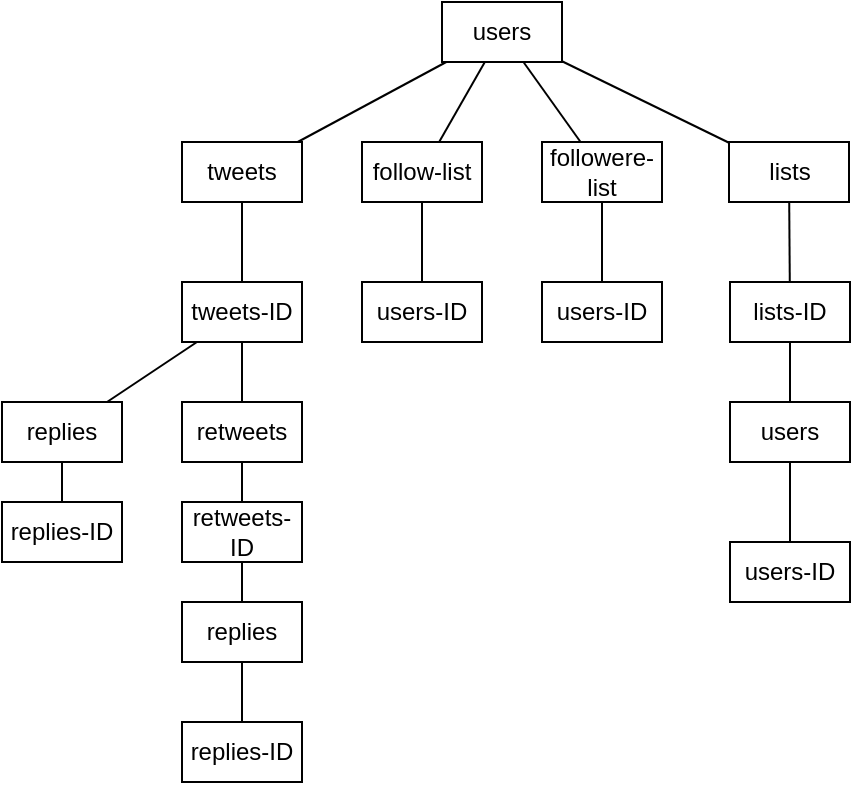 <mxfile version="20.5.3" type="github">
  <diagram id="aAmvfXJiaD-3gEnAvCkZ" name="ページ1">
    <mxGraphModel dx="1547" dy="794" grid="1" gridSize="10" guides="1" tooltips="1" connect="1" arrows="1" fold="1" page="1" pageScale="1" pageWidth="827" pageHeight="1169" math="0" shadow="0">
      <root>
        <mxCell id="0" />
        <mxCell id="1" parent="0" />
        <mxCell id="m2bKb9FpEYA-puTCjQVF-1" value="users" style="rounded=0;whiteSpace=wrap;html=1;" vertex="1" parent="1">
          <mxGeometry x="240" y="100" width="60" height="30" as="geometry" />
        </mxCell>
        <mxCell id="m2bKb9FpEYA-puTCjQVF-2" value="retweets-ID" style="rounded=0;whiteSpace=wrap;html=1;" vertex="1" parent="1">
          <mxGeometry x="110" y="350" width="60" height="30" as="geometry" />
        </mxCell>
        <mxCell id="m2bKb9FpEYA-puTCjQVF-3" value="users-ID" style="rounded=0;whiteSpace=wrap;html=1;" vertex="1" parent="1">
          <mxGeometry x="384" y="370" width="60" height="30" as="geometry" />
        </mxCell>
        <mxCell id="m2bKb9FpEYA-puTCjQVF-4" value="users" style="rounded=0;whiteSpace=wrap;html=1;" vertex="1" parent="1">
          <mxGeometry x="384" y="300" width="60" height="30" as="geometry" />
        </mxCell>
        <mxCell id="m2bKb9FpEYA-puTCjQVF-5" value="lists-ID" style="rounded=0;whiteSpace=wrap;html=1;" vertex="1" parent="1">
          <mxGeometry x="384" y="240" width="60" height="30" as="geometry" />
        </mxCell>
        <mxCell id="m2bKb9FpEYA-puTCjQVF-6" value="users-ID" style="rounded=0;whiteSpace=wrap;html=1;" vertex="1" parent="1">
          <mxGeometry x="290" y="240" width="60" height="30" as="geometry" />
        </mxCell>
        <mxCell id="m2bKb9FpEYA-puTCjQVF-7" value="users-ID" style="rounded=0;whiteSpace=wrap;html=1;" vertex="1" parent="1">
          <mxGeometry x="200" y="240" width="60" height="30" as="geometry" />
        </mxCell>
        <mxCell id="m2bKb9FpEYA-puTCjQVF-8" value="lists" style="rounded=0;whiteSpace=wrap;html=1;" vertex="1" parent="1">
          <mxGeometry x="383.5" y="170" width="60" height="30" as="geometry" />
        </mxCell>
        <mxCell id="m2bKb9FpEYA-puTCjQVF-9" value="followere-list" style="rounded=0;whiteSpace=wrap;html=1;" vertex="1" parent="1">
          <mxGeometry x="290" y="170" width="60" height="30" as="geometry" />
        </mxCell>
        <mxCell id="m2bKb9FpEYA-puTCjQVF-10" value="follow-list" style="rounded=0;whiteSpace=wrap;html=1;" vertex="1" parent="1">
          <mxGeometry x="200" y="170" width="60" height="30" as="geometry" />
        </mxCell>
        <mxCell id="m2bKb9FpEYA-puTCjQVF-11" value="tweets" style="rounded=0;whiteSpace=wrap;html=1;" vertex="1" parent="1">
          <mxGeometry x="110" y="170" width="60" height="30" as="geometry" />
        </mxCell>
        <mxCell id="m2bKb9FpEYA-puTCjQVF-14" value="replies-ID" style="rounded=0;whiteSpace=wrap;html=1;" vertex="1" parent="1">
          <mxGeometry x="20" y="350" width="60" height="30" as="geometry" />
        </mxCell>
        <mxCell id="m2bKb9FpEYA-puTCjQVF-15" value="replies" style="rounded=0;whiteSpace=wrap;html=1;" vertex="1" parent="1">
          <mxGeometry x="20" y="300" width="60" height="30" as="geometry" />
        </mxCell>
        <mxCell id="m2bKb9FpEYA-puTCjQVF-16" value="retweets" style="rounded=0;whiteSpace=wrap;html=1;" vertex="1" parent="1">
          <mxGeometry x="110" y="300" width="60" height="30" as="geometry" />
        </mxCell>
        <mxCell id="m2bKb9FpEYA-puTCjQVF-17" value="tweets-ID" style="rounded=0;whiteSpace=wrap;html=1;" vertex="1" parent="1">
          <mxGeometry x="110" y="240" width="60" height="30" as="geometry" />
        </mxCell>
        <mxCell id="m2bKb9FpEYA-puTCjQVF-18" value="replies-ID" style="rounded=0;whiteSpace=wrap;html=1;" vertex="1" parent="1">
          <mxGeometry x="110" y="460" width="60" height="30" as="geometry" />
        </mxCell>
        <mxCell id="m2bKb9FpEYA-puTCjQVF-19" value="replies" style="rounded=0;whiteSpace=wrap;html=1;" vertex="1" parent="1">
          <mxGeometry x="110" y="400" width="60" height="30" as="geometry" />
        </mxCell>
        <mxCell id="m2bKb9FpEYA-puTCjQVF-20" value="" style="endArrow=none;html=1;rounded=0;" edge="1" parent="1" source="m2bKb9FpEYA-puTCjQVF-11" target="m2bKb9FpEYA-puTCjQVF-1">
          <mxGeometry width="50" height="50" relative="1" as="geometry">
            <mxPoint x="120" y="410" as="sourcePoint" />
            <mxPoint x="170" y="360" as="targetPoint" />
          </mxGeometry>
        </mxCell>
        <mxCell id="m2bKb9FpEYA-puTCjQVF-21" value="" style="endArrow=none;html=1;rounded=0;" edge="1" parent="1" source="m2bKb9FpEYA-puTCjQVF-10" target="m2bKb9FpEYA-puTCjQVF-1">
          <mxGeometry width="50" height="50" relative="1" as="geometry">
            <mxPoint x="177.857" y="180" as="sourcePoint" />
            <mxPoint x="252.143" y="140" as="targetPoint" />
          </mxGeometry>
        </mxCell>
        <mxCell id="m2bKb9FpEYA-puTCjQVF-22" value="" style="endArrow=none;html=1;rounded=0;" edge="1" parent="1" source="m2bKb9FpEYA-puTCjQVF-16" target="m2bKb9FpEYA-puTCjQVF-17">
          <mxGeometry width="50" height="50" relative="1" as="geometry">
            <mxPoint x="187.857" y="190" as="sourcePoint" />
            <mxPoint x="262.143" y="150" as="targetPoint" />
          </mxGeometry>
        </mxCell>
        <mxCell id="m2bKb9FpEYA-puTCjQVF-23" value="" style="endArrow=none;html=1;rounded=0;" edge="1" parent="1" source="m2bKb9FpEYA-puTCjQVF-15" target="m2bKb9FpEYA-puTCjQVF-17">
          <mxGeometry width="50" height="50" relative="1" as="geometry">
            <mxPoint x="197.857" y="200" as="sourcePoint" />
            <mxPoint x="60" y="220" as="targetPoint" />
          </mxGeometry>
        </mxCell>
        <mxCell id="m2bKb9FpEYA-puTCjQVF-24" value="" style="endArrow=none;html=1;rounded=0;" edge="1" parent="1" source="m2bKb9FpEYA-puTCjQVF-15" target="m2bKb9FpEYA-puTCjQVF-14">
          <mxGeometry width="50" height="50" relative="1" as="geometry">
            <mxPoint x="207.857" y="210" as="sourcePoint" />
            <mxPoint x="282.143" y="170" as="targetPoint" />
          </mxGeometry>
        </mxCell>
        <mxCell id="m2bKb9FpEYA-puTCjQVF-25" value="" style="endArrow=none;html=1;rounded=0;" edge="1" parent="1" source="m2bKb9FpEYA-puTCjQVF-17" target="m2bKb9FpEYA-puTCjQVF-11">
          <mxGeometry width="50" height="50" relative="1" as="geometry">
            <mxPoint x="230" y="180" as="sourcePoint" />
            <mxPoint x="292.143" y="180" as="targetPoint" />
          </mxGeometry>
        </mxCell>
        <mxCell id="m2bKb9FpEYA-puTCjQVF-28" value="" style="endArrow=none;html=1;rounded=0;" edge="1" parent="1" source="m2bKb9FpEYA-puTCjQVF-19" target="m2bKb9FpEYA-puTCjQVF-2">
          <mxGeometry width="50" height="50" relative="1" as="geometry">
            <mxPoint x="150" y="310" as="sourcePoint" />
            <mxPoint x="150" y="280" as="targetPoint" />
          </mxGeometry>
        </mxCell>
        <mxCell id="m2bKb9FpEYA-puTCjQVF-29" value="" style="endArrow=none;html=1;rounded=0;exitX=0.5;exitY=1;exitDx=0;exitDy=0;" edge="1" parent="1" source="m2bKb9FpEYA-puTCjQVF-16" target="m2bKb9FpEYA-puTCjQVF-2">
          <mxGeometry width="50" height="50" relative="1" as="geometry">
            <mxPoint x="160" y="320" as="sourcePoint" />
            <mxPoint x="160" y="290" as="targetPoint" />
          </mxGeometry>
        </mxCell>
        <mxCell id="m2bKb9FpEYA-puTCjQVF-30" value="" style="endArrow=none;html=1;rounded=0;" edge="1" parent="1" source="m2bKb9FpEYA-puTCjQVF-19" target="m2bKb9FpEYA-puTCjQVF-18">
          <mxGeometry width="50" height="50" relative="1" as="geometry">
            <mxPoint x="170" y="330" as="sourcePoint" />
            <mxPoint x="170" y="300" as="targetPoint" />
          </mxGeometry>
        </mxCell>
        <mxCell id="m2bKb9FpEYA-puTCjQVF-31" value="" style="endArrow=none;html=1;rounded=0;" edge="1" parent="1" source="m2bKb9FpEYA-puTCjQVF-6" target="m2bKb9FpEYA-puTCjQVF-9">
          <mxGeometry width="50" height="50" relative="1" as="geometry">
            <mxPoint x="180" y="340" as="sourcePoint" />
            <mxPoint x="180" y="310" as="targetPoint" />
          </mxGeometry>
        </mxCell>
        <mxCell id="m2bKb9FpEYA-puTCjQVF-32" value="" style="endArrow=none;html=1;rounded=0;" edge="1" parent="1" source="m2bKb9FpEYA-puTCjQVF-7" target="m2bKb9FpEYA-puTCjQVF-10">
          <mxGeometry width="50" height="50" relative="1" as="geometry">
            <mxPoint x="190" y="350" as="sourcePoint" />
            <mxPoint x="190" y="320" as="targetPoint" />
          </mxGeometry>
        </mxCell>
        <mxCell id="m2bKb9FpEYA-puTCjQVF-33" value="" style="endArrow=none;html=1;rounded=0;" edge="1" parent="1" source="m2bKb9FpEYA-puTCjQVF-5" target="m2bKb9FpEYA-puTCjQVF-8">
          <mxGeometry width="50" height="50" relative="1" as="geometry">
            <mxPoint x="200" y="360" as="sourcePoint" />
            <mxPoint x="200" y="330" as="targetPoint" />
          </mxGeometry>
        </mxCell>
        <mxCell id="m2bKb9FpEYA-puTCjQVF-34" value="" style="endArrow=none;html=1;rounded=0;" edge="1" parent="1" source="m2bKb9FpEYA-puTCjQVF-8" target="m2bKb9FpEYA-puTCjQVF-1">
          <mxGeometry width="50" height="50" relative="1" as="geometry">
            <mxPoint x="210" y="370" as="sourcePoint" />
            <mxPoint x="210" y="340" as="targetPoint" />
          </mxGeometry>
        </mxCell>
        <mxCell id="m2bKb9FpEYA-puTCjQVF-35" value="" style="endArrow=none;html=1;rounded=0;" edge="1" parent="1" source="m2bKb9FpEYA-puTCjQVF-9" target="m2bKb9FpEYA-puTCjQVF-1">
          <mxGeometry width="50" height="50" relative="1" as="geometry">
            <mxPoint x="220" y="380" as="sourcePoint" />
            <mxPoint x="220" y="350" as="targetPoint" />
          </mxGeometry>
        </mxCell>
        <mxCell id="m2bKb9FpEYA-puTCjQVF-36" value="" style="endArrow=none;html=1;rounded=0;" edge="1" parent="1" source="m2bKb9FpEYA-puTCjQVF-3" target="m2bKb9FpEYA-puTCjQVF-4">
          <mxGeometry width="50" height="50" relative="1" as="geometry">
            <mxPoint x="230" y="390" as="sourcePoint" />
            <mxPoint x="230" y="360" as="targetPoint" />
          </mxGeometry>
        </mxCell>
        <mxCell id="m2bKb9FpEYA-puTCjQVF-37" value="" style="endArrow=none;html=1;rounded=0;" edge="1" parent="1" source="m2bKb9FpEYA-puTCjQVF-4" target="m2bKb9FpEYA-puTCjQVF-5">
          <mxGeometry width="50" height="50" relative="1" as="geometry">
            <mxPoint x="240" y="400" as="sourcePoint" />
            <mxPoint x="240" y="370" as="targetPoint" />
          </mxGeometry>
        </mxCell>
      </root>
    </mxGraphModel>
  </diagram>
</mxfile>
